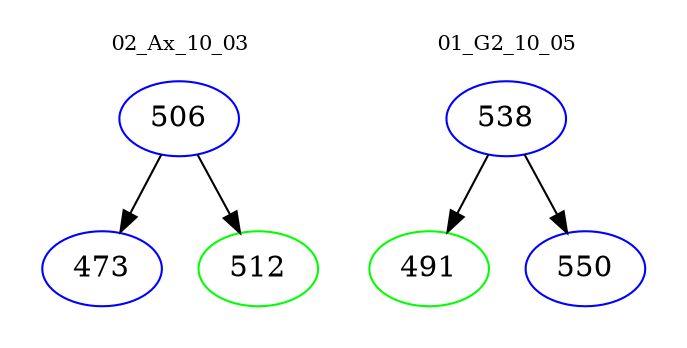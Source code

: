digraph{
subgraph cluster_0 {
color = white
label = "02_Ax_10_03";
fontsize=10;
T0_506 [label="506", color="blue"]
T0_506 -> T0_473 [color="black"]
T0_473 [label="473", color="blue"]
T0_506 -> T0_512 [color="black"]
T0_512 [label="512", color="green"]
}
subgraph cluster_1 {
color = white
label = "01_G2_10_05";
fontsize=10;
T1_538 [label="538", color="blue"]
T1_538 -> T1_491 [color="black"]
T1_491 [label="491", color="green"]
T1_538 -> T1_550 [color="black"]
T1_550 [label="550", color="blue"]
}
}
